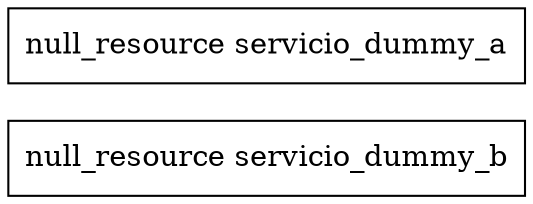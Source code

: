 digraph Infra {
 graph [rankdir=LR];
 "null_resource servicio_dummy_b" [shape=box];
 "null_resource servicio_dummy_a" [shape=box];
}